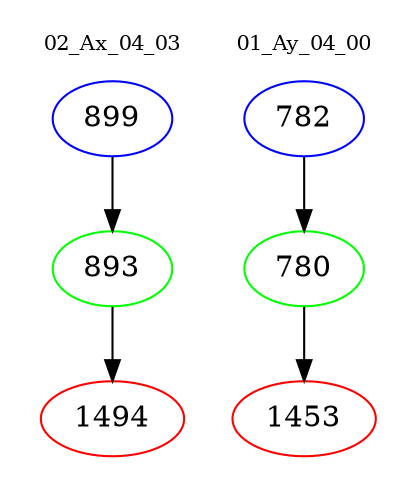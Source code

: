 digraph{
subgraph cluster_0 {
color = white
label = "02_Ax_04_03";
fontsize=10;
T0_899 [label="899", color="blue"]
T0_899 -> T0_893 [color="black"]
T0_893 [label="893", color="green"]
T0_893 -> T0_1494 [color="black"]
T0_1494 [label="1494", color="red"]
}
subgraph cluster_1 {
color = white
label = "01_Ay_04_00";
fontsize=10;
T1_782 [label="782", color="blue"]
T1_782 -> T1_780 [color="black"]
T1_780 [label="780", color="green"]
T1_780 -> T1_1453 [color="black"]
T1_1453 [label="1453", color="red"]
}
}
